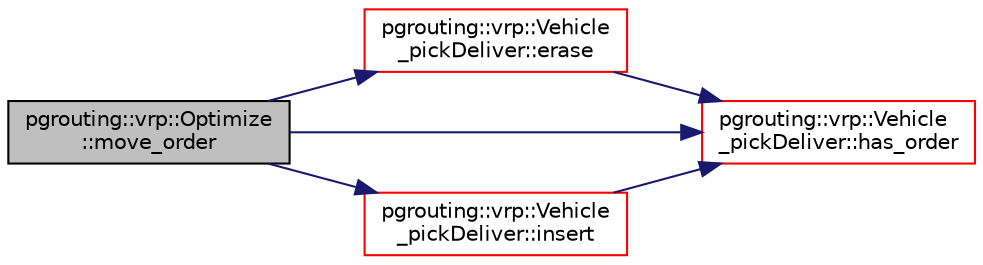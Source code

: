 digraph "pgrouting::vrp::Optimize::move_order"
{
  edge [fontname="Helvetica",fontsize="10",labelfontname="Helvetica",labelfontsize="10"];
  node [fontname="Helvetica",fontsize="10",shape=record];
  rankdir="LR";
  Node1 [label="pgrouting::vrp::Optimize\l::move_order",height=0.2,width=0.4,color="black", fillcolor="grey75", style="filled" fontcolor="black"];
  Node1 -> Node2 [color="midnightblue",fontsize="10",style="solid",fontname="Helvetica"];
  Node2 [label="pgrouting::vrp::Vehicle\l_pickDeliver::erase",height=0.2,width=0.4,color="red", fillcolor="white", style="filled",URL="$classpgrouting_1_1vrp_1_1Vehicle__pickDeliver.html#a3824b3c3af974687c0bdcc9aab615350"];
  Node2 -> Node3 [color="midnightblue",fontsize="10",style="solid",fontname="Helvetica"];
  Node3 [label="pgrouting::vrp::Vehicle\l_pickDeliver::has_order",height=0.2,width=0.4,color="red", fillcolor="white", style="filled",URL="$classpgrouting_1_1vrp_1_1Vehicle__pickDeliver.html#a86b06781ecdb38ddaea6547f58696fac"];
  Node1 -> Node3 [color="midnightblue",fontsize="10",style="solid",fontname="Helvetica"];
  Node1 -> Node4 [color="midnightblue",fontsize="10",style="solid",fontname="Helvetica"];
  Node4 [label="pgrouting::vrp::Vehicle\l_pickDeliver::insert",height=0.2,width=0.4,color="red", fillcolor="white", style="filled",URL="$classpgrouting_1_1vrp_1_1Vehicle__pickDeliver.html#acd6d3d720b3002cbb930a44099fa0688",tooltip="Inserts an order. "];
  Node4 -> Node3 [color="midnightblue",fontsize="10",style="solid",fontname="Helvetica"];
}
